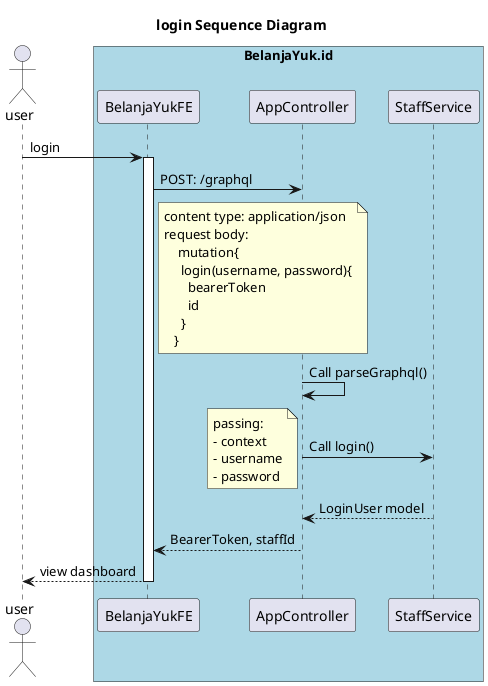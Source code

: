 @startuml
title: login Sequence Diagram
actor user
box "BelanjaYuk.id" #LightBlue
participant BelanjaYukFE
participant AppController
participant StaffService
end box

user -> BelanjaYukFE ++ : login
BelanjaYukFE -> AppController: POST: /graphql
    note right of BelanjaYukFE
    content type: application/json
    request body:
        mutation{
         login(username, password){
           bearerToken
           id
         }
       }
    end note
AppController -> AppController : Call parseGraphql()
AppController -> StaffService: Call login()
    note left
    passing:
    - context
    - username
    - password
    end note
StaffService --> AppController -- : LoginUser model
AppController --> BelanjaYukFE -- : BearerToken, staffId
BelanjaYukFE --> user -- : view dashboard


@enduml
